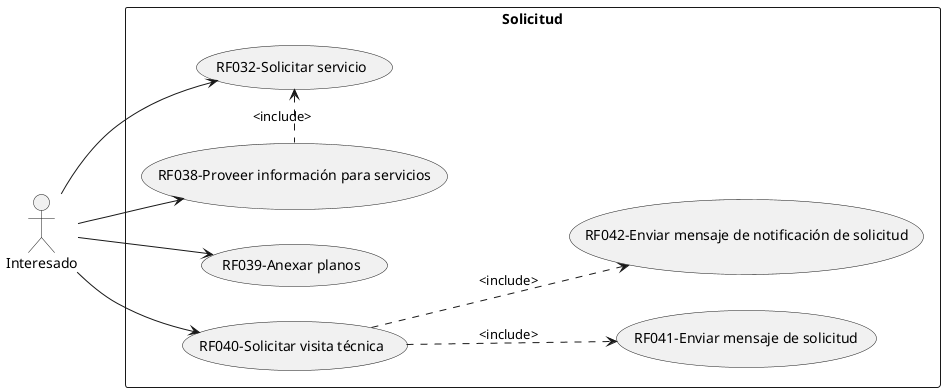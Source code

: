 @startuml MetalK_UseCase_Catogories
    left to right direction

    actor Interesado as i

    rectangle Solicitud{
        usecase "RF032-Solicitar servicio" as RF032
        usecase "RF038-Proveer información para servicios" as RF038
        usecase "RF039-Anexar planos" as RF039
        usecase "RF040-Solicitar visita técnica" as RF040
        usecase "RF041-Enviar mensaje de solicitud" as RF041
        usecase "RF042-Enviar mensaje de notificación de solicitud" as RF042
    }

    i --> RF032
    i --> RF038
    i --> RF039
    i --> RF040
    RF038 .left.> RF032:<include>
    RF040 ..> RF041:<include>
    RF040 ..> RF042:<include>
@enduml